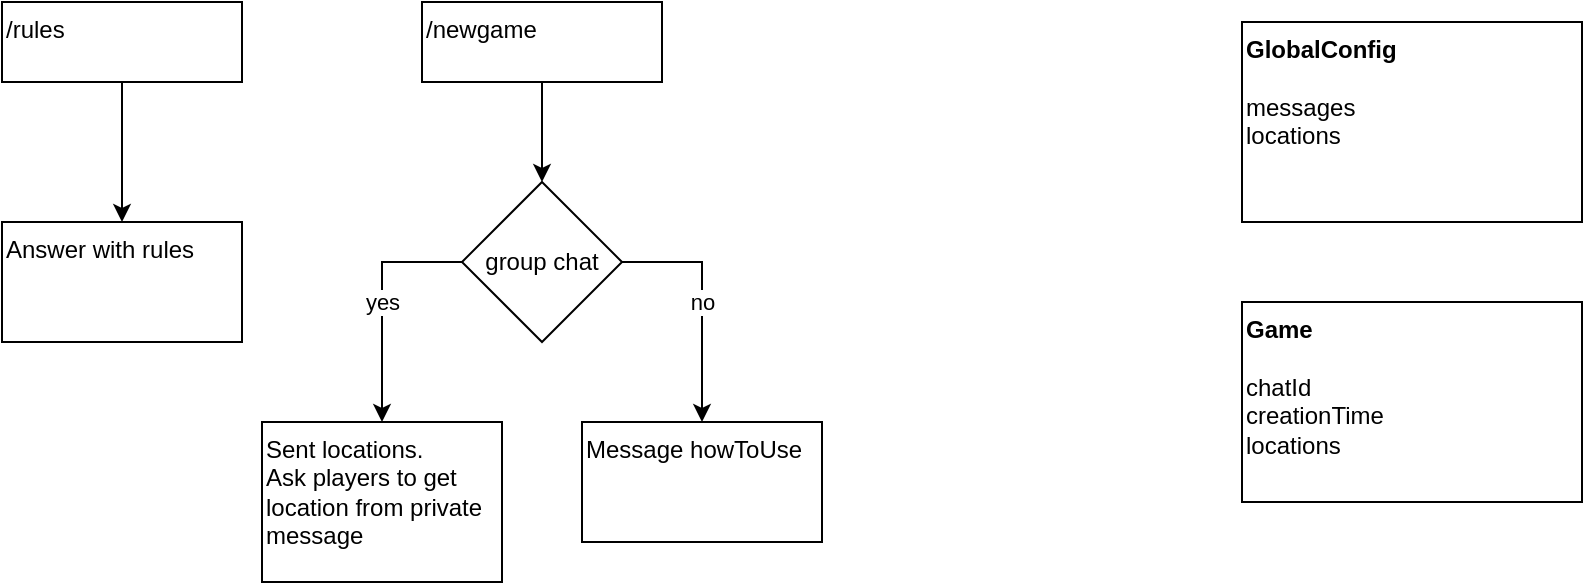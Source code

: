 <mxfile version="15.7.3" type="device"><diagram id="-h2Nzx8fzw9hJgHZPC10" name="Сторінка-1"><mxGraphModel dx="1422" dy="891" grid="1" gridSize="10" guides="1" tooltips="1" connect="1" arrows="1" fold="1" page="1" pageScale="1" pageWidth="827" pageHeight="1169" math="0" shadow="0"><root><mxCell id="0"/><mxCell id="1" parent="0"/><mxCell id="kr_20Z7jiXfzJLcLaK5S-1" value="&lt;b&gt;GlobalConfig&lt;/b&gt;&lt;br&gt;&lt;br&gt;messages&lt;br&gt;locations" style="rounded=0;whiteSpace=wrap;html=1;verticalAlign=top;align=left;" vertex="1" parent="1"><mxGeometry x="640" y="30" width="170" height="100" as="geometry"/></mxCell><mxCell id="kr_20Z7jiXfzJLcLaK5S-13" style="edgeStyle=orthogonalEdgeStyle;rounded=0;orthogonalLoop=1;jettySize=auto;html=1;exitX=0.5;exitY=1;exitDx=0;exitDy=0;entryX=0.5;entryY=0;entryDx=0;entryDy=0;" edge="1" parent="1" source="kr_20Z7jiXfzJLcLaK5S-4" target="kr_20Z7jiXfzJLcLaK5S-9"><mxGeometry relative="1" as="geometry"/></mxCell><mxCell id="kr_20Z7jiXfzJLcLaK5S-4" value="/newgame" style="rounded=0;whiteSpace=wrap;html=1;align=left;verticalAlign=top;" vertex="1" parent="1"><mxGeometry x="230" y="20" width="120" height="40" as="geometry"/></mxCell><mxCell id="kr_20Z7jiXfzJLcLaK5S-8" style="edgeStyle=orthogonalEdgeStyle;rounded=0;orthogonalLoop=1;jettySize=auto;html=1;exitX=0.5;exitY=1;exitDx=0;exitDy=0;entryX=0.5;entryY=0;entryDx=0;entryDy=0;" edge="1" parent="1" source="kr_20Z7jiXfzJLcLaK5S-5" target="kr_20Z7jiXfzJLcLaK5S-6"><mxGeometry relative="1" as="geometry"/></mxCell><mxCell id="kr_20Z7jiXfzJLcLaK5S-5" value="/rules" style="rounded=0;whiteSpace=wrap;html=1;align=left;verticalAlign=top;" vertex="1" parent="1"><mxGeometry x="20" y="20" width="120" height="40" as="geometry"/></mxCell><mxCell id="kr_20Z7jiXfzJLcLaK5S-6" value="Answer with rules" style="rounded=0;whiteSpace=wrap;html=1;align=left;verticalAlign=top;" vertex="1" parent="1"><mxGeometry x="20" y="130" width="120" height="60" as="geometry"/></mxCell><mxCell id="kr_20Z7jiXfzJLcLaK5S-7" value="Sent locations.&amp;nbsp;&lt;br&gt;Ask players to get location from private message" style="rounded=0;whiteSpace=wrap;html=1;align=left;verticalAlign=top;" vertex="1" parent="1"><mxGeometry x="150" y="230" width="120" height="80" as="geometry"/></mxCell><mxCell id="kr_20Z7jiXfzJLcLaK5S-11" value="yes" style="edgeStyle=orthogonalEdgeStyle;rounded=0;orthogonalLoop=1;jettySize=auto;html=1;exitX=0;exitY=0.5;exitDx=0;exitDy=0;entryX=0.5;entryY=0;entryDx=0;entryDy=0;" edge="1" parent="1" source="kr_20Z7jiXfzJLcLaK5S-9" target="kr_20Z7jiXfzJLcLaK5S-7"><mxGeometry relative="1" as="geometry"/></mxCell><mxCell id="kr_20Z7jiXfzJLcLaK5S-12" value="no" style="edgeStyle=orthogonalEdgeStyle;rounded=0;orthogonalLoop=1;jettySize=auto;html=1;exitX=1;exitY=0.5;exitDx=0;exitDy=0;entryX=0.5;entryY=0;entryDx=0;entryDy=0;" edge="1" parent="1" source="kr_20Z7jiXfzJLcLaK5S-9" target="kr_20Z7jiXfzJLcLaK5S-10"><mxGeometry relative="1" as="geometry"/></mxCell><mxCell id="kr_20Z7jiXfzJLcLaK5S-9" value="group chat" style="rhombus;whiteSpace=wrap;html=1;align=center;verticalAlign=middle;" vertex="1" parent="1"><mxGeometry x="250" y="110" width="80" height="80" as="geometry"/></mxCell><mxCell id="kr_20Z7jiXfzJLcLaK5S-10" value="Message howToUse" style="rounded=0;whiteSpace=wrap;html=1;align=left;verticalAlign=top;" vertex="1" parent="1"><mxGeometry x="310" y="230" width="120" height="60" as="geometry"/></mxCell><mxCell id="kr_20Z7jiXfzJLcLaK5S-14" value="&lt;b&gt;Game&lt;/b&gt;&lt;br&gt;&lt;br&gt;chatId&lt;br&gt;creationTime&lt;br&gt;locations" style="rounded=0;whiteSpace=wrap;html=1;verticalAlign=top;align=left;" vertex="1" parent="1"><mxGeometry x="640" y="170" width="170" height="100" as="geometry"/></mxCell></root></mxGraphModel></diagram></mxfile>